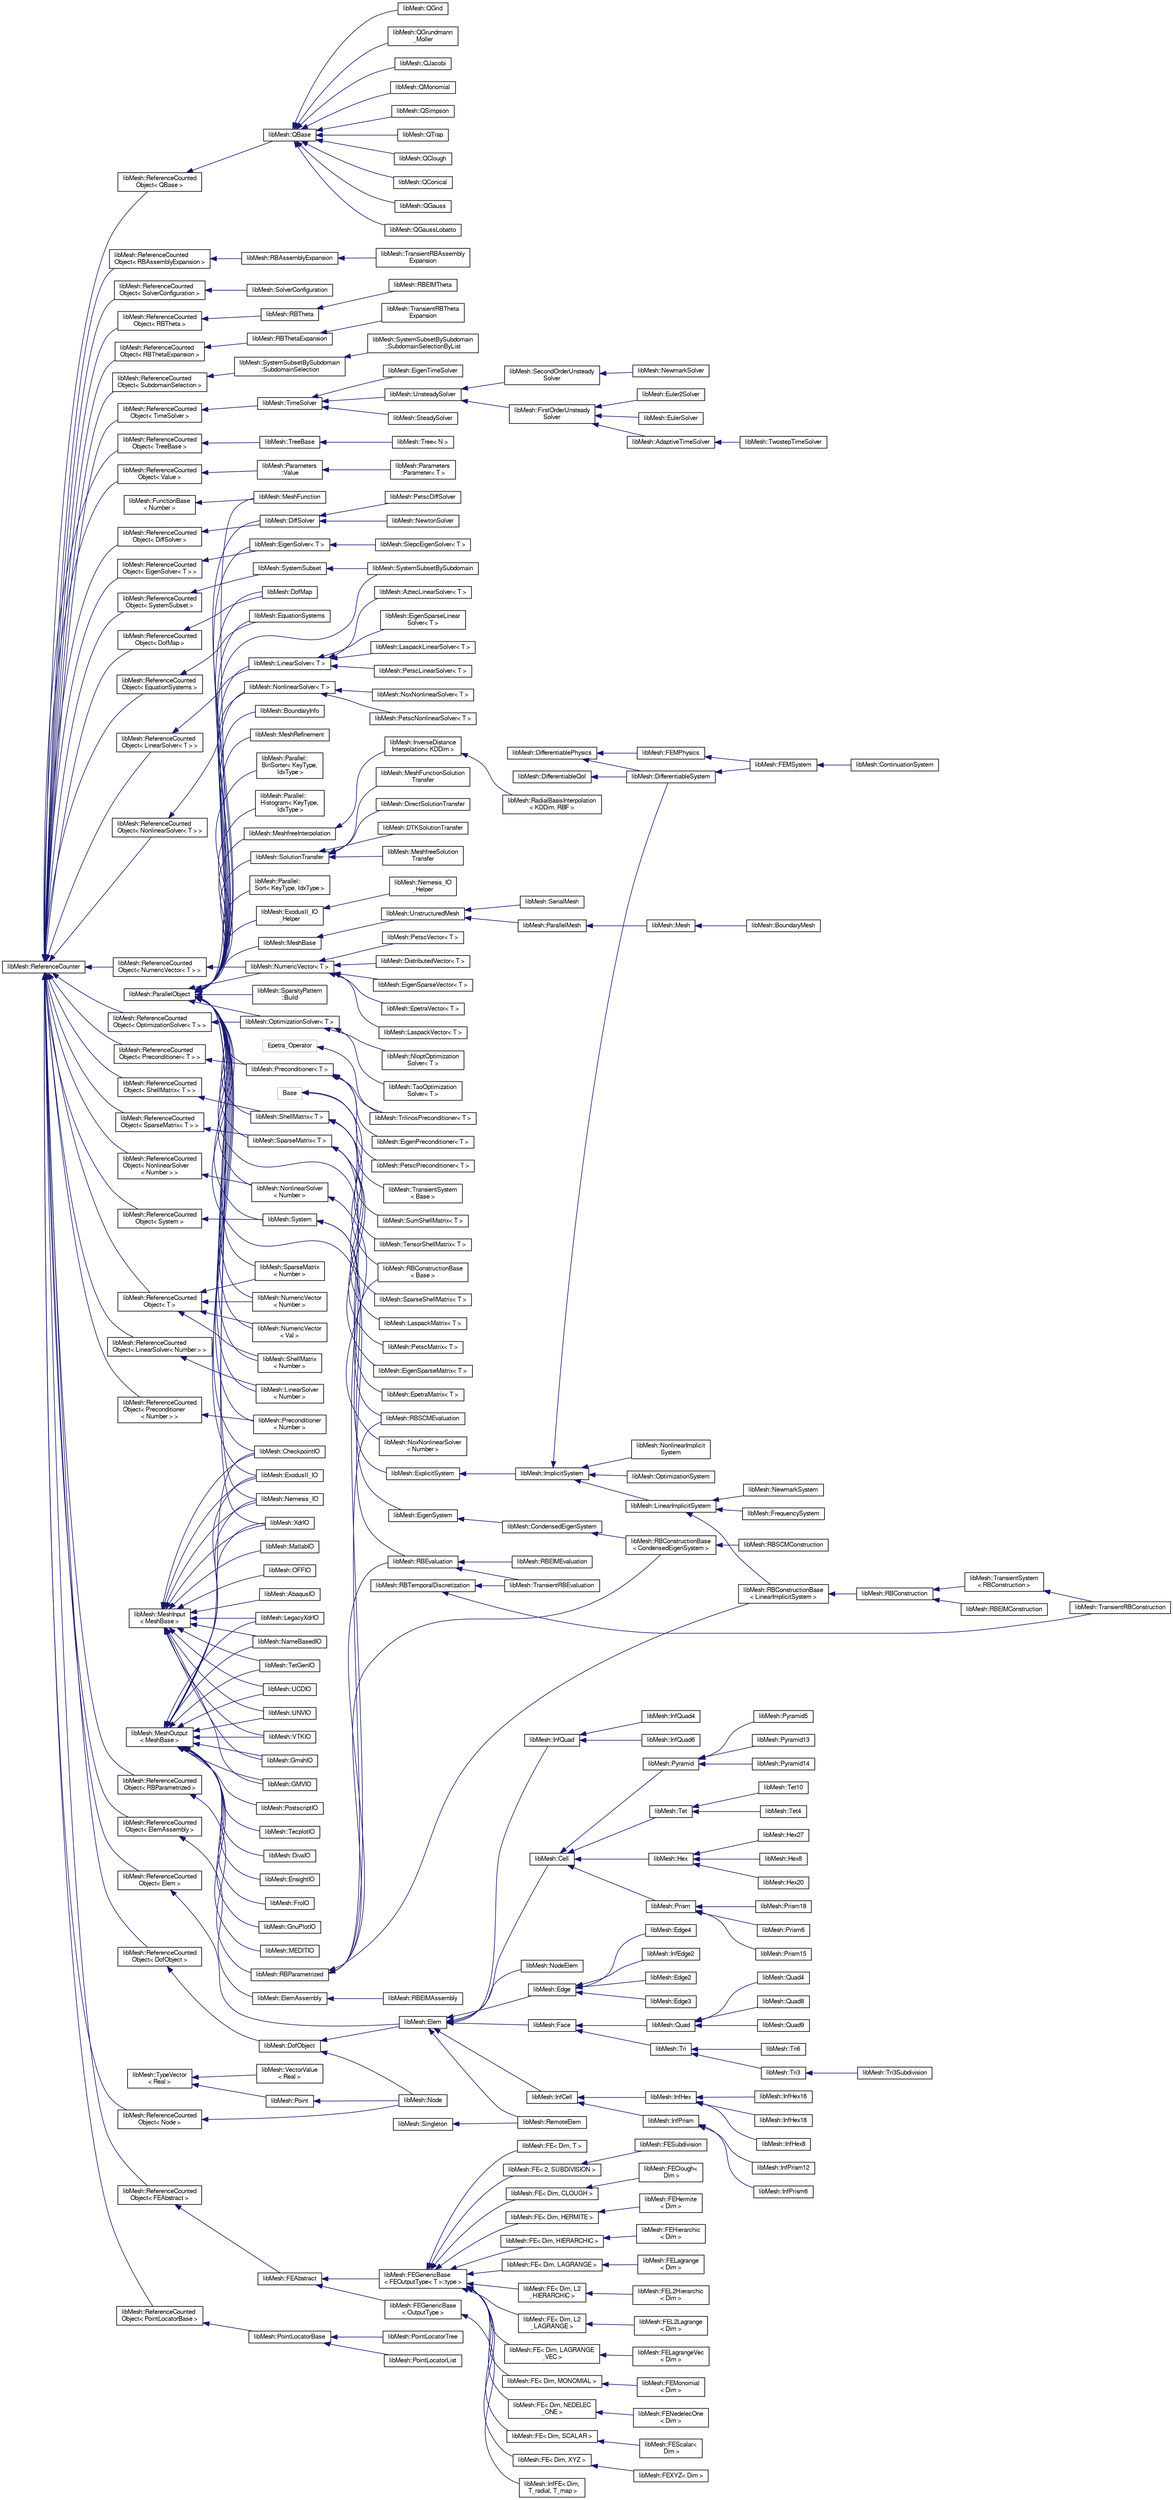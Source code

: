 digraph "Graphical Class Hierarchy"
{
  edge [fontname="FreeSans",fontsize="10",labelfontname="FreeSans",labelfontsize="10"];
  node [fontname="FreeSans",fontsize="10",shape=record];
  rankdir="LR";
  Node1 [label="Base",height=0.2,width=0.4,color="grey75", fillcolor="white", style="filled"];
  Node1 -> Node2 [dir="back",color="midnightblue",fontsize="10",style="solid",fontname="FreeSans"];
  Node2 [label="libMesh::RBConstructionBase\l\< Base \>",height=0.2,width=0.4,color="black", fillcolor="white", style="filled",URL="$classlibMesh_1_1RBConstructionBase.html"];
  Node1 -> Node3 [dir="back",color="midnightblue",fontsize="10",style="solid",fontname="FreeSans"];
  Node3 [label="libMesh::TransientSystem\l\< Base \>",height=0.2,width=0.4,color="black", fillcolor="white", style="filled",URL="$classlibMesh_1_1TransientSystem.html"];
  Node4 [label="libMesh::DifferentiablePhysics",height=0.2,width=0.4,color="black", fillcolor="white", style="filled",URL="$classlibMesh_1_1DifferentiablePhysics.html"];
  Node4 -> Node5 [dir="back",color="midnightblue",fontsize="10",style="solid",fontname="FreeSans"];
  Node5 [label="libMesh::DifferentiableSystem",height=0.2,width=0.4,color="black", fillcolor="white", style="filled",URL="$classlibMesh_1_1DifferentiableSystem.html"];
  Node5 -> Node6 [dir="back",color="midnightblue",fontsize="10",style="solid",fontname="FreeSans"];
  Node6 [label="libMesh::FEMSystem",height=0.2,width=0.4,color="black", fillcolor="white", style="filled",URL="$classlibMesh_1_1FEMSystem.html"];
  Node6 -> Node7 [dir="back",color="midnightblue",fontsize="10",style="solid",fontname="FreeSans"];
  Node7 [label="libMesh::ContinuationSystem",height=0.2,width=0.4,color="black", fillcolor="white", style="filled",URL="$classlibMesh_1_1ContinuationSystem.html"];
  Node4 -> Node8 [dir="back",color="midnightblue",fontsize="10",style="solid",fontname="FreeSans"];
  Node8 [label="libMesh::FEMPhysics",height=0.2,width=0.4,color="black", fillcolor="white", style="filled",URL="$classlibMesh_1_1FEMPhysics.html"];
  Node8 -> Node6 [dir="back",color="midnightblue",fontsize="10",style="solid",fontname="FreeSans"];
  Node9 [label="libMesh::DifferentiableQoI",height=0.2,width=0.4,color="black", fillcolor="white", style="filled",URL="$classlibMesh_1_1DifferentiableQoI.html"];
  Node9 -> Node5 [dir="back",color="midnightblue",fontsize="10",style="solid",fontname="FreeSans"];
  Node10 [label="Epetra_Operator",height=0.2,width=0.4,color="grey75", fillcolor="white", style="filled"];
  Node10 -> Node11 [dir="back",color="midnightblue",fontsize="10",style="solid",fontname="FreeSans"];
  Node11 [label="libMesh::TrilinosPreconditioner\< T \>",height=0.2,width=0.4,color="black", fillcolor="white", style="filled",URL="$classlibMesh_1_1TrilinosPreconditioner.html"];
  Node12 [label="libMesh::FunctionBase\l\< Number \>",height=0.2,width=0.4,color="black", fillcolor="white", style="filled",URL="$classlibMesh_1_1FunctionBase.html"];
  Node12 -> Node13 [dir="back",color="midnightblue",fontsize="10",style="solid",fontname="FreeSans"];
  Node13 [label="libMesh::MeshFunction",height=0.2,width=0.4,color="black", fillcolor="white", style="filled",URL="$classlibMesh_1_1MeshFunction.html"];
  Node14 [label="libMesh::MeshInput\l\< MeshBase \>",height=0.2,width=0.4,color="black", fillcolor="white", style="filled",URL="$classlibMesh_1_1MeshInput.html"];
  Node14 -> Node15 [dir="back",color="midnightblue",fontsize="10",style="solid",fontname="FreeSans"];
  Node15 [label="libMesh::AbaqusIO",height=0.2,width=0.4,color="black", fillcolor="white", style="filled",URL="$classlibMesh_1_1AbaqusIO.html"];
  Node14 -> Node16 [dir="back",color="midnightblue",fontsize="10",style="solid",fontname="FreeSans"];
  Node16 [label="libMesh::CheckpointIO",height=0.2,width=0.4,color="black", fillcolor="white", style="filled",URL="$classlibMesh_1_1CheckpointIO.html"];
  Node14 -> Node17 [dir="back",color="midnightblue",fontsize="10",style="solid",fontname="FreeSans"];
  Node17 [label="libMesh::ExodusII_IO",height=0.2,width=0.4,color="black", fillcolor="white", style="filled",URL="$classlibMesh_1_1ExodusII__IO.html"];
  Node14 -> Node18 [dir="back",color="midnightblue",fontsize="10",style="solid",fontname="FreeSans"];
  Node18 [label="libMesh::GmshIO",height=0.2,width=0.4,color="black", fillcolor="white", style="filled",URL="$classlibMesh_1_1GmshIO.html"];
  Node14 -> Node19 [dir="back",color="midnightblue",fontsize="10",style="solid",fontname="FreeSans"];
  Node19 [label="libMesh::GMVIO",height=0.2,width=0.4,color="black", fillcolor="white", style="filled",URL="$classlibMesh_1_1GMVIO.html"];
  Node14 -> Node20 [dir="back",color="midnightblue",fontsize="10",style="solid",fontname="FreeSans"];
  Node20 [label="libMesh::LegacyXdrIO",height=0.2,width=0.4,color="black", fillcolor="white", style="filled",URL="$classlibMesh_1_1LegacyXdrIO.html"];
  Node14 -> Node21 [dir="back",color="midnightblue",fontsize="10",style="solid",fontname="FreeSans"];
  Node21 [label="libMesh::MatlabIO",height=0.2,width=0.4,color="black", fillcolor="white", style="filled",URL="$classlibMesh_1_1MatlabIO.html"];
  Node14 -> Node22 [dir="back",color="midnightblue",fontsize="10",style="solid",fontname="FreeSans"];
  Node22 [label="libMesh::NameBasedIO",height=0.2,width=0.4,color="black", fillcolor="white", style="filled",URL="$classlibMesh_1_1NameBasedIO.html"];
  Node14 -> Node23 [dir="back",color="midnightblue",fontsize="10",style="solid",fontname="FreeSans"];
  Node23 [label="libMesh::Nemesis_IO",height=0.2,width=0.4,color="black", fillcolor="white", style="filled",URL="$classlibMesh_1_1Nemesis__IO.html"];
  Node14 -> Node24 [dir="back",color="midnightblue",fontsize="10",style="solid",fontname="FreeSans"];
  Node24 [label="libMesh::OFFIO",height=0.2,width=0.4,color="black", fillcolor="white", style="filled",URL="$classlibMesh_1_1OFFIO.html"];
  Node14 -> Node25 [dir="back",color="midnightblue",fontsize="10",style="solid",fontname="FreeSans"];
  Node25 [label="libMesh::TetGenIO",height=0.2,width=0.4,color="black", fillcolor="white", style="filled",URL="$classlibMesh_1_1TetGenIO.html"];
  Node14 -> Node26 [dir="back",color="midnightblue",fontsize="10",style="solid",fontname="FreeSans"];
  Node26 [label="libMesh::UCDIO",height=0.2,width=0.4,color="black", fillcolor="white", style="filled",URL="$classlibMesh_1_1UCDIO.html"];
  Node14 -> Node27 [dir="back",color="midnightblue",fontsize="10",style="solid",fontname="FreeSans"];
  Node27 [label="libMesh::UNVIO",height=0.2,width=0.4,color="black", fillcolor="white", style="filled",URL="$classlibMesh_1_1UNVIO.html"];
  Node14 -> Node28 [dir="back",color="midnightblue",fontsize="10",style="solid",fontname="FreeSans"];
  Node28 [label="libMesh::VTKIO",height=0.2,width=0.4,color="black", fillcolor="white", style="filled",URL="$classlibMesh_1_1VTKIO.html"];
  Node14 -> Node29 [dir="back",color="midnightblue",fontsize="10",style="solid",fontname="FreeSans"];
  Node29 [label="libMesh::XdrIO",height=0.2,width=0.4,color="black", fillcolor="white", style="filled",URL="$classlibMesh_1_1XdrIO.html"];
  Node30 [label="libMesh::MeshOutput\l\< MeshBase \>",height=0.2,width=0.4,color="black", fillcolor="white", style="filled",URL="$classlibMesh_1_1MeshOutput.html"];
  Node30 -> Node16 [dir="back",color="midnightblue",fontsize="10",style="solid",fontname="FreeSans"];
  Node30 -> Node31 [dir="back",color="midnightblue",fontsize="10",style="solid",fontname="FreeSans"];
  Node31 [label="libMesh::DivaIO",height=0.2,width=0.4,color="black", fillcolor="white", style="filled",URL="$classlibMesh_1_1DivaIO.html"];
  Node30 -> Node32 [dir="back",color="midnightblue",fontsize="10",style="solid",fontname="FreeSans"];
  Node32 [label="libMesh::EnsightIO",height=0.2,width=0.4,color="black", fillcolor="white", style="filled",URL="$classlibMesh_1_1EnsightIO.html"];
  Node30 -> Node17 [dir="back",color="midnightblue",fontsize="10",style="solid",fontname="FreeSans"];
  Node30 -> Node33 [dir="back",color="midnightblue",fontsize="10",style="solid",fontname="FreeSans"];
  Node33 [label="libMesh::FroIO",height=0.2,width=0.4,color="black", fillcolor="white", style="filled",URL="$classlibMesh_1_1FroIO.html"];
  Node30 -> Node18 [dir="back",color="midnightblue",fontsize="10",style="solid",fontname="FreeSans"];
  Node30 -> Node19 [dir="back",color="midnightblue",fontsize="10",style="solid",fontname="FreeSans"];
  Node30 -> Node34 [dir="back",color="midnightblue",fontsize="10",style="solid",fontname="FreeSans"];
  Node34 [label="libMesh::GnuPlotIO",height=0.2,width=0.4,color="black", fillcolor="white", style="filled",URL="$classlibMesh_1_1GnuPlotIO.html"];
  Node30 -> Node20 [dir="back",color="midnightblue",fontsize="10",style="solid",fontname="FreeSans"];
  Node30 -> Node35 [dir="back",color="midnightblue",fontsize="10",style="solid",fontname="FreeSans"];
  Node35 [label="libMesh::MEDITIO",height=0.2,width=0.4,color="black", fillcolor="white", style="filled",URL="$classlibMesh_1_1MEDITIO.html"];
  Node30 -> Node22 [dir="back",color="midnightblue",fontsize="10",style="solid",fontname="FreeSans"];
  Node30 -> Node23 [dir="back",color="midnightblue",fontsize="10",style="solid",fontname="FreeSans"];
  Node30 -> Node36 [dir="back",color="midnightblue",fontsize="10",style="solid",fontname="FreeSans"];
  Node36 [label="libMesh::PostscriptIO",height=0.2,width=0.4,color="black", fillcolor="white", style="filled",URL="$classlibMesh_1_1PostscriptIO.html"];
  Node30 -> Node37 [dir="back",color="midnightblue",fontsize="10",style="solid",fontname="FreeSans"];
  Node37 [label="libMesh::TecplotIO",height=0.2,width=0.4,color="black", fillcolor="white", style="filled",URL="$classlibMesh_1_1TecplotIO.html"];
  Node30 -> Node25 [dir="back",color="midnightblue",fontsize="10",style="solid",fontname="FreeSans"];
  Node30 -> Node26 [dir="back",color="midnightblue",fontsize="10",style="solid",fontname="FreeSans"];
  Node30 -> Node27 [dir="back",color="midnightblue",fontsize="10",style="solid",fontname="FreeSans"];
  Node30 -> Node28 [dir="back",color="midnightblue",fontsize="10",style="solid",fontname="FreeSans"];
  Node30 -> Node29 [dir="back",color="midnightblue",fontsize="10",style="solid",fontname="FreeSans"];
  Node38 [label="libMesh::ParallelObject",height=0.2,width=0.4,color="black", fillcolor="white", style="filled",URL="$classlibMesh_1_1ParallelObject.html"];
  Node38 -> Node39 [dir="back",color="midnightblue",fontsize="10",style="solid",fontname="FreeSans"];
  Node39 [label="libMesh::BoundaryInfo",height=0.2,width=0.4,color="black", fillcolor="white", style="filled",URL="$classlibMesh_1_1BoundaryInfo.html"];
  Node38 -> Node16 [dir="back",color="midnightblue",fontsize="10",style="solid",fontname="FreeSans"];
  Node38 -> Node40 [dir="back",color="midnightblue",fontsize="10",style="solid",fontname="FreeSans"];
  Node40 [label="libMesh::DiffSolver",height=0.2,width=0.4,color="black", fillcolor="white", style="filled",URL="$classlibMesh_1_1DiffSolver.html"];
  Node40 -> Node41 [dir="back",color="midnightblue",fontsize="10",style="solid",fontname="FreeSans"];
  Node41 [label="libMesh::NewtonSolver",height=0.2,width=0.4,color="black", fillcolor="white", style="filled",URL="$classlibMesh_1_1NewtonSolver.html"];
  Node40 -> Node42 [dir="back",color="midnightblue",fontsize="10",style="solid",fontname="FreeSans"];
  Node42 [label="libMesh::PetscDiffSolver",height=0.2,width=0.4,color="black", fillcolor="white", style="filled",URL="$classlibMesh_1_1PetscDiffSolver.html"];
  Node38 -> Node43 [dir="back",color="midnightblue",fontsize="10",style="solid",fontname="FreeSans"];
  Node43 [label="libMesh::DofMap",height=0.2,width=0.4,color="black", fillcolor="white", style="filled",URL="$classlibMesh_1_1DofMap.html"];
  Node38 -> Node44 [dir="back",color="midnightblue",fontsize="10",style="solid",fontname="FreeSans"];
  Node44 [label="libMesh::EigenSolver\< T \>",height=0.2,width=0.4,color="black", fillcolor="white", style="filled",URL="$classlibMesh_1_1EigenSolver.html"];
  Node44 -> Node45 [dir="back",color="midnightblue",fontsize="10",style="solid",fontname="FreeSans"];
  Node45 [label="libMesh::SlepcEigenSolver\< T \>",height=0.2,width=0.4,color="black", fillcolor="white", style="filled",URL="$classlibMesh_1_1SlepcEigenSolver.html"];
  Node38 -> Node46 [dir="back",color="midnightblue",fontsize="10",style="solid",fontname="FreeSans"];
  Node46 [label="libMesh::EquationSystems",height=0.2,width=0.4,color="black", fillcolor="white", style="filled",URL="$classlibMesh_1_1EquationSystems.html"];
  Node38 -> Node17 [dir="back",color="midnightblue",fontsize="10",style="solid",fontname="FreeSans"];
  Node38 -> Node47 [dir="back",color="midnightblue",fontsize="10",style="solid",fontname="FreeSans"];
  Node47 [label="libMesh::ExodusII_IO\l_Helper",height=0.2,width=0.4,color="black", fillcolor="white", style="filled",URL="$classlibMesh_1_1ExodusII__IO__Helper.html"];
  Node47 -> Node48 [dir="back",color="midnightblue",fontsize="10",style="solid",fontname="FreeSans"];
  Node48 [label="libMesh::Nemesis_IO\l_Helper",height=0.2,width=0.4,color="black", fillcolor="white", style="filled",URL="$classlibMesh_1_1Nemesis__IO__Helper.html"];
  Node38 -> Node49 [dir="back",color="midnightblue",fontsize="10",style="solid",fontname="FreeSans"];
  Node49 [label="libMesh::LinearSolver\< T \>",height=0.2,width=0.4,color="black", fillcolor="white", style="filled",URL="$classlibMesh_1_1LinearSolver.html"];
  Node49 -> Node50 [dir="back",color="midnightblue",fontsize="10",style="solid",fontname="FreeSans"];
  Node50 [label="libMesh::AztecLinearSolver\< T \>",height=0.2,width=0.4,color="black", fillcolor="white", style="filled",URL="$classlibMesh_1_1AztecLinearSolver.html"];
  Node49 -> Node51 [dir="back",color="midnightblue",fontsize="10",style="solid",fontname="FreeSans"];
  Node51 [label="libMesh::EigenSparseLinear\lSolver\< T \>",height=0.2,width=0.4,color="black", fillcolor="white", style="filled",URL="$classlibMesh_1_1EigenSparseLinearSolver.html"];
  Node49 -> Node52 [dir="back",color="midnightblue",fontsize="10",style="solid",fontname="FreeSans"];
  Node52 [label="libMesh::LaspackLinearSolver\< T \>",height=0.2,width=0.4,color="black", fillcolor="white", style="filled",URL="$classlibMesh_1_1LaspackLinearSolver.html"];
  Node49 -> Node53 [dir="back",color="midnightblue",fontsize="10",style="solid",fontname="FreeSans"];
  Node53 [label="libMesh::PetscLinearSolver\< T \>",height=0.2,width=0.4,color="black", fillcolor="white", style="filled",URL="$classlibMesh_1_1PetscLinearSolver.html"];
  Node38 -> Node54 [dir="back",color="midnightblue",fontsize="10",style="solid",fontname="FreeSans"];
  Node54 [label="libMesh::MeshBase",height=0.2,width=0.4,color="black", fillcolor="white", style="filled",URL="$classlibMesh_1_1MeshBase.html"];
  Node54 -> Node55 [dir="back",color="midnightblue",fontsize="10",style="solid",fontname="FreeSans"];
  Node55 [label="libMesh::UnstructuredMesh",height=0.2,width=0.4,color="black", fillcolor="white", style="filled",URL="$classlibMesh_1_1UnstructuredMesh.html"];
  Node55 -> Node56 [dir="back",color="midnightblue",fontsize="10",style="solid",fontname="FreeSans"];
  Node56 [label="libMesh::ParallelMesh",height=0.2,width=0.4,color="black", fillcolor="white", style="filled",URL="$classlibMesh_1_1ParallelMesh.html"];
  Node56 -> Node57 [dir="back",color="midnightblue",fontsize="10",style="solid",fontname="FreeSans"];
  Node57 [label="libMesh::Mesh",height=0.2,width=0.4,color="black", fillcolor="white", style="filled",URL="$classlibMesh_1_1Mesh.html"];
  Node57 -> Node58 [dir="back",color="midnightblue",fontsize="10",style="solid",fontname="FreeSans"];
  Node58 [label="libMesh::BoundaryMesh",height=0.2,width=0.4,color="black", fillcolor="white", style="filled",URL="$classlibMesh_1_1BoundaryMesh.html"];
  Node55 -> Node59 [dir="back",color="midnightblue",fontsize="10",style="solid",fontname="FreeSans"];
  Node59 [label="libMesh::SerialMesh",height=0.2,width=0.4,color="black", fillcolor="white", style="filled",URL="$classlibMesh_1_1SerialMesh.html"];
  Node38 -> Node60 [dir="back",color="midnightblue",fontsize="10",style="solid",fontname="FreeSans"];
  Node60 [label="libMesh::MeshfreeInterpolation",height=0.2,width=0.4,color="black", fillcolor="white", style="filled",URL="$classlibMesh_1_1MeshfreeInterpolation.html"];
  Node60 -> Node61 [dir="back",color="midnightblue",fontsize="10",style="solid",fontname="FreeSans"];
  Node61 [label="libMesh::InverseDistance\lInterpolation\< KDDim \>",height=0.2,width=0.4,color="black", fillcolor="white", style="filled",URL="$classlibMesh_1_1InverseDistanceInterpolation.html"];
  Node61 -> Node62 [dir="back",color="midnightblue",fontsize="10",style="solid",fontname="FreeSans"];
  Node62 [label="libMesh::RadialBasisInterpolation\l\< KDDim, RBF \>",height=0.2,width=0.4,color="black", fillcolor="white", style="filled",URL="$classlibMesh_1_1RadialBasisInterpolation.html"];
  Node38 -> Node13 [dir="back",color="midnightblue",fontsize="10",style="solid",fontname="FreeSans"];
  Node38 -> Node63 [dir="back",color="midnightblue",fontsize="10",style="solid",fontname="FreeSans"];
  Node63 [label="libMesh::MeshRefinement",height=0.2,width=0.4,color="black", fillcolor="white", style="filled",URL="$classlibMesh_1_1MeshRefinement.html"];
  Node38 -> Node23 [dir="back",color="midnightblue",fontsize="10",style="solid",fontname="FreeSans"];
  Node38 -> Node64 [dir="back",color="midnightblue",fontsize="10",style="solid",fontname="FreeSans"];
  Node64 [label="libMesh::NonlinearSolver\< T \>",height=0.2,width=0.4,color="black", fillcolor="white", style="filled",URL="$classlibMesh_1_1NonlinearSolver.html"];
  Node64 -> Node65 [dir="back",color="midnightblue",fontsize="10",style="solid",fontname="FreeSans"];
  Node65 [label="libMesh::NoxNonlinearSolver\< T \>",height=0.2,width=0.4,color="black", fillcolor="white", style="filled",URL="$classlibMesh_1_1NoxNonlinearSolver.html"];
  Node64 -> Node66 [dir="back",color="midnightblue",fontsize="10",style="solid",fontname="FreeSans"];
  Node66 [label="libMesh::PetscNonlinearSolver\< T \>",height=0.2,width=0.4,color="black", fillcolor="white", style="filled",URL="$classlibMesh_1_1PetscNonlinearSolver.html"];
  Node38 -> Node67 [dir="back",color="midnightblue",fontsize="10",style="solid",fontname="FreeSans"];
  Node67 [label="libMesh::NumericVector\< T \>",height=0.2,width=0.4,color="black", fillcolor="white", style="filled",URL="$classlibMesh_1_1NumericVector.html"];
  Node67 -> Node68 [dir="back",color="midnightblue",fontsize="10",style="solid",fontname="FreeSans"];
  Node68 [label="libMesh::DistributedVector\< T \>",height=0.2,width=0.4,color="black", fillcolor="white", style="filled",URL="$classlibMesh_1_1DistributedVector.html"];
  Node67 -> Node69 [dir="back",color="midnightblue",fontsize="10",style="solid",fontname="FreeSans"];
  Node69 [label="libMesh::EigenSparseVector\< T \>",height=0.2,width=0.4,color="black", fillcolor="white", style="filled",URL="$classlibMesh_1_1EigenSparseVector.html"];
  Node67 -> Node70 [dir="back",color="midnightblue",fontsize="10",style="solid",fontname="FreeSans"];
  Node70 [label="libMesh::EpetraVector\< T \>",height=0.2,width=0.4,color="black", fillcolor="white", style="filled",URL="$classlibMesh_1_1EpetraVector.html"];
  Node67 -> Node71 [dir="back",color="midnightblue",fontsize="10",style="solid",fontname="FreeSans"];
  Node71 [label="libMesh::LaspackVector\< T \>",height=0.2,width=0.4,color="black", fillcolor="white", style="filled",URL="$classlibMesh_1_1LaspackVector.html"];
  Node67 -> Node72 [dir="back",color="midnightblue",fontsize="10",style="solid",fontname="FreeSans"];
  Node72 [label="libMesh::PetscVector\< T \>",height=0.2,width=0.4,color="black", fillcolor="white", style="filled",URL="$classlibMesh_1_1PetscVector.html"];
  Node38 -> Node73 [dir="back",color="midnightblue",fontsize="10",style="solid",fontname="FreeSans"];
  Node73 [label="libMesh::OptimizationSolver\< T \>",height=0.2,width=0.4,color="black", fillcolor="white", style="filled",URL="$classlibMesh_1_1OptimizationSolver.html"];
  Node73 -> Node74 [dir="back",color="midnightblue",fontsize="10",style="solid",fontname="FreeSans"];
  Node74 [label="libMesh::NloptOptimization\lSolver\< T \>",height=0.2,width=0.4,color="black", fillcolor="white", style="filled",URL="$classlibMesh_1_1NloptOptimizationSolver.html"];
  Node73 -> Node75 [dir="back",color="midnightblue",fontsize="10",style="solid",fontname="FreeSans"];
  Node75 [label="libMesh::TaoOptimization\lSolver\< T \>",height=0.2,width=0.4,color="black", fillcolor="white", style="filled",URL="$classlibMesh_1_1TaoOptimizationSolver.html"];
  Node38 -> Node76 [dir="back",color="midnightblue",fontsize="10",style="solid",fontname="FreeSans"];
  Node76 [label="libMesh::Parallel::\lBinSorter\< KeyType,\l IdxType \>",height=0.2,width=0.4,color="black", fillcolor="white", style="filled",URL="$classlibMesh_1_1Parallel_1_1BinSorter.html"];
  Node38 -> Node77 [dir="back",color="midnightblue",fontsize="10",style="solid",fontname="FreeSans"];
  Node77 [label="libMesh::Parallel::\lHistogram\< KeyType,\l IdxType \>",height=0.2,width=0.4,color="black", fillcolor="white", style="filled",URL="$classlibMesh_1_1Parallel_1_1Histogram.html"];
  Node38 -> Node78 [dir="back",color="midnightblue",fontsize="10",style="solid",fontname="FreeSans"];
  Node78 [label="libMesh::Parallel::\lSort\< KeyType, IdxType \>",height=0.2,width=0.4,color="black", fillcolor="white", style="filled",URL="$classlibMesh_1_1Parallel_1_1Sort.html"];
  Node38 -> Node79 [dir="back",color="midnightblue",fontsize="10",style="solid",fontname="FreeSans"];
  Node79 [label="libMesh::Preconditioner\< T \>",height=0.2,width=0.4,color="black", fillcolor="white", style="filled",URL="$classlibMesh_1_1Preconditioner.html"];
  Node79 -> Node80 [dir="back",color="midnightblue",fontsize="10",style="solid",fontname="FreeSans"];
  Node80 [label="libMesh::EigenPreconditioner\< T \>",height=0.2,width=0.4,color="black", fillcolor="white", style="filled",URL="$classlibMesh_1_1EigenPreconditioner.html"];
  Node79 -> Node81 [dir="back",color="midnightblue",fontsize="10",style="solid",fontname="FreeSans"];
  Node81 [label="libMesh::PetscPreconditioner\< T \>",height=0.2,width=0.4,color="black", fillcolor="white", style="filled",URL="$classlibMesh_1_1PetscPreconditioner.html"];
  Node79 -> Node11 [dir="back",color="midnightblue",fontsize="10",style="solid",fontname="FreeSans"];
  Node38 -> Node82 [dir="back",color="midnightblue",fontsize="10",style="solid",fontname="FreeSans"];
  Node82 [label="libMesh::RBEvaluation",height=0.2,width=0.4,color="black", fillcolor="white", style="filled",URL="$classlibMesh_1_1RBEvaluation.html"];
  Node82 -> Node83 [dir="back",color="midnightblue",fontsize="10",style="solid",fontname="FreeSans"];
  Node83 [label="libMesh::RBEIMEvaluation",height=0.2,width=0.4,color="black", fillcolor="white", style="filled",URL="$classlibMesh_1_1RBEIMEvaluation.html"];
  Node82 -> Node84 [dir="back",color="midnightblue",fontsize="10",style="solid",fontname="FreeSans"];
  Node84 [label="libMesh::TransientRBEvaluation",height=0.2,width=0.4,color="black", fillcolor="white", style="filled",URL="$classlibMesh_1_1TransientRBEvaluation.html"];
  Node38 -> Node85 [dir="back",color="midnightblue",fontsize="10",style="solid",fontname="FreeSans"];
  Node85 [label="libMesh::RBSCMEvaluation",height=0.2,width=0.4,color="black", fillcolor="white", style="filled",URL="$classlibMesh_1_1RBSCMEvaluation.html"];
  Node38 -> Node86 [dir="back",color="midnightblue",fontsize="10",style="solid",fontname="FreeSans"];
  Node86 [label="libMesh::ShellMatrix\< T \>",height=0.2,width=0.4,color="black", fillcolor="white", style="filled",URL="$classlibMesh_1_1ShellMatrix.html"];
  Node86 -> Node87 [dir="back",color="midnightblue",fontsize="10",style="solid",fontname="FreeSans"];
  Node87 [label="libMesh::SparseShellMatrix\< T \>",height=0.2,width=0.4,color="black", fillcolor="white", style="filled",URL="$classlibMesh_1_1SparseShellMatrix.html"];
  Node86 -> Node88 [dir="back",color="midnightblue",fontsize="10",style="solid",fontname="FreeSans"];
  Node88 [label="libMesh::SumShellMatrix\< T \>",height=0.2,width=0.4,color="black", fillcolor="white", style="filled",URL="$classlibMesh_1_1SumShellMatrix.html"];
  Node86 -> Node89 [dir="back",color="midnightblue",fontsize="10",style="solid",fontname="FreeSans"];
  Node89 [label="libMesh::TensorShellMatrix\< T \>",height=0.2,width=0.4,color="black", fillcolor="white", style="filled",URL="$classlibMesh_1_1TensorShellMatrix.html"];
  Node38 -> Node90 [dir="back",color="midnightblue",fontsize="10",style="solid",fontname="FreeSans"];
  Node90 [label="libMesh::SolutionTransfer",height=0.2,width=0.4,color="black", fillcolor="white", style="filled",URL="$classlibMesh_1_1SolutionTransfer.html"];
  Node90 -> Node91 [dir="back",color="midnightblue",fontsize="10",style="solid",fontname="FreeSans"];
  Node91 [label="libMesh::DirectSolutionTransfer",height=0.2,width=0.4,color="black", fillcolor="white", style="filled",URL="$classlibMesh_1_1DirectSolutionTransfer.html"];
  Node90 -> Node92 [dir="back",color="midnightblue",fontsize="10",style="solid",fontname="FreeSans"];
  Node92 [label="libMesh::DTKSolutionTransfer",height=0.2,width=0.4,color="black", fillcolor="white", style="filled",URL="$classlibMesh_1_1DTKSolutionTransfer.html"];
  Node90 -> Node93 [dir="back",color="midnightblue",fontsize="10",style="solid",fontname="FreeSans"];
  Node93 [label="libMesh::MeshfreeSolution\lTransfer",height=0.2,width=0.4,color="black", fillcolor="white", style="filled",URL="$classlibMesh_1_1MeshfreeSolutionTransfer.html"];
  Node90 -> Node94 [dir="back",color="midnightblue",fontsize="10",style="solid",fontname="FreeSans"];
  Node94 [label="libMesh::MeshFunctionSolution\lTransfer",height=0.2,width=0.4,color="black", fillcolor="white", style="filled",URL="$classlibMesh_1_1MeshFunctionSolutionTransfer.html"];
  Node38 -> Node95 [dir="back",color="midnightblue",fontsize="10",style="solid",fontname="FreeSans"];
  Node95 [label="libMesh::SparseMatrix\< T \>",height=0.2,width=0.4,color="black", fillcolor="white", style="filled",URL="$classlibMesh_1_1SparseMatrix.html"];
  Node95 -> Node96 [dir="back",color="midnightblue",fontsize="10",style="solid",fontname="FreeSans"];
  Node96 [label="libMesh::EigenSparseMatrix\< T \>",height=0.2,width=0.4,color="black", fillcolor="white", style="filled",URL="$classlibMesh_1_1EigenSparseMatrix.html"];
  Node95 -> Node97 [dir="back",color="midnightblue",fontsize="10",style="solid",fontname="FreeSans"];
  Node97 [label="libMesh::EpetraMatrix\< T \>",height=0.2,width=0.4,color="black", fillcolor="white", style="filled",URL="$classlibMesh_1_1EpetraMatrix.html"];
  Node95 -> Node98 [dir="back",color="midnightblue",fontsize="10",style="solid",fontname="FreeSans"];
  Node98 [label="libMesh::LaspackMatrix\< T \>",height=0.2,width=0.4,color="black", fillcolor="white", style="filled",URL="$classlibMesh_1_1LaspackMatrix.html"];
  Node95 -> Node99 [dir="back",color="midnightblue",fontsize="10",style="solid",fontname="FreeSans"];
  Node99 [label="libMesh::PetscMatrix\< T \>",height=0.2,width=0.4,color="black", fillcolor="white", style="filled",URL="$classlibMesh_1_1PetscMatrix.html"];
  Node38 -> Node100 [dir="back",color="midnightblue",fontsize="10",style="solid",fontname="FreeSans"];
  Node100 [label="libMesh::SparsityPattern\l::Build",height=0.2,width=0.4,color="black", fillcolor="white", style="filled",URL="$classlibMesh_1_1SparsityPattern_1_1Build.html"];
  Node38 -> Node101 [dir="back",color="midnightblue",fontsize="10",style="solid",fontname="FreeSans"];
  Node101 [label="libMesh::System",height=0.2,width=0.4,color="black", fillcolor="white", style="filled",URL="$classlibMesh_1_1System.html"];
  Node101 -> Node102 [dir="back",color="midnightblue",fontsize="10",style="solid",fontname="FreeSans"];
  Node102 [label="libMesh::EigenSystem",height=0.2,width=0.4,color="black", fillcolor="white", style="filled",URL="$classlibMesh_1_1EigenSystem.html"];
  Node102 -> Node103 [dir="back",color="midnightblue",fontsize="10",style="solid",fontname="FreeSans"];
  Node103 [label="libMesh::CondensedEigenSystem",height=0.2,width=0.4,color="black", fillcolor="white", style="filled",URL="$classlibMesh_1_1CondensedEigenSystem.html"];
  Node103 -> Node104 [dir="back",color="midnightblue",fontsize="10",style="solid",fontname="FreeSans"];
  Node104 [label="libMesh::RBConstructionBase\l\< CondensedEigenSystem \>",height=0.2,width=0.4,color="black", fillcolor="white", style="filled",URL="$classlibMesh_1_1RBConstructionBase.html"];
  Node104 -> Node105 [dir="back",color="midnightblue",fontsize="10",style="solid",fontname="FreeSans"];
  Node105 [label="libMesh::RBSCMConstruction",height=0.2,width=0.4,color="black", fillcolor="white", style="filled",URL="$classlibMesh_1_1RBSCMConstruction.html"];
  Node101 -> Node106 [dir="back",color="midnightblue",fontsize="10",style="solid",fontname="FreeSans"];
  Node106 [label="libMesh::ExplicitSystem",height=0.2,width=0.4,color="black", fillcolor="white", style="filled",URL="$classlibMesh_1_1ExplicitSystem.html"];
  Node106 -> Node107 [dir="back",color="midnightblue",fontsize="10",style="solid",fontname="FreeSans"];
  Node107 [label="libMesh::ImplicitSystem",height=0.2,width=0.4,color="black", fillcolor="white", style="filled",URL="$classlibMesh_1_1ImplicitSystem.html"];
  Node107 -> Node5 [dir="back",color="midnightblue",fontsize="10",style="solid",fontname="FreeSans"];
  Node107 -> Node108 [dir="back",color="midnightblue",fontsize="10",style="solid",fontname="FreeSans"];
  Node108 [label="libMesh::LinearImplicitSystem",height=0.2,width=0.4,color="black", fillcolor="white", style="filled",URL="$classlibMesh_1_1LinearImplicitSystem.html"];
  Node108 -> Node109 [dir="back",color="midnightblue",fontsize="10",style="solid",fontname="FreeSans"];
  Node109 [label="libMesh::FrequencySystem",height=0.2,width=0.4,color="black", fillcolor="white", style="filled",URL="$classlibMesh_1_1FrequencySystem.html"];
  Node108 -> Node110 [dir="back",color="midnightblue",fontsize="10",style="solid",fontname="FreeSans"];
  Node110 [label="libMesh::NewmarkSystem",height=0.2,width=0.4,color="black", fillcolor="white", style="filled",URL="$classlibMesh_1_1NewmarkSystem.html"];
  Node108 -> Node111 [dir="back",color="midnightblue",fontsize="10",style="solid",fontname="FreeSans"];
  Node111 [label="libMesh::RBConstructionBase\l\< LinearImplicitSystem \>",height=0.2,width=0.4,color="black", fillcolor="white", style="filled",URL="$classlibMesh_1_1RBConstructionBase.html"];
  Node111 -> Node112 [dir="back",color="midnightblue",fontsize="10",style="solid",fontname="FreeSans"];
  Node112 [label="libMesh::RBConstruction",height=0.2,width=0.4,color="black", fillcolor="white", style="filled",URL="$classlibMesh_1_1RBConstruction.html"];
  Node112 -> Node113 [dir="back",color="midnightblue",fontsize="10",style="solid",fontname="FreeSans"];
  Node113 [label="libMesh::RBEIMConstruction",height=0.2,width=0.4,color="black", fillcolor="white", style="filled",URL="$classlibMesh_1_1RBEIMConstruction.html"];
  Node112 -> Node114 [dir="back",color="midnightblue",fontsize="10",style="solid",fontname="FreeSans"];
  Node114 [label="libMesh::TransientSystem\l\< RBConstruction \>",height=0.2,width=0.4,color="black", fillcolor="white", style="filled",URL="$classlibMesh_1_1TransientSystem.html"];
  Node114 -> Node115 [dir="back",color="midnightblue",fontsize="10",style="solid",fontname="FreeSans"];
  Node115 [label="libMesh::TransientRBConstruction",height=0.2,width=0.4,color="black", fillcolor="white", style="filled",URL="$classlibMesh_1_1TransientRBConstruction.html"];
  Node107 -> Node116 [dir="back",color="midnightblue",fontsize="10",style="solid",fontname="FreeSans"];
  Node116 [label="libMesh::NonlinearImplicit\lSystem",height=0.2,width=0.4,color="black", fillcolor="white", style="filled",URL="$classlibMesh_1_1NonlinearImplicitSystem.html"];
  Node107 -> Node117 [dir="back",color="midnightblue",fontsize="10",style="solid",fontname="FreeSans"];
  Node117 [label="libMesh::OptimizationSystem",height=0.2,width=0.4,color="black", fillcolor="white", style="filled",URL="$classlibMesh_1_1OptimizationSystem.html"];
  Node38 -> Node118 [dir="back",color="midnightblue",fontsize="10",style="solid",fontname="FreeSans"];
  Node118 [label="libMesh::SystemSubsetBySubdomain",height=0.2,width=0.4,color="black", fillcolor="white", style="filled",URL="$classlibMesh_1_1SystemSubsetBySubdomain.html"];
  Node38 -> Node29 [dir="back",color="midnightblue",fontsize="10",style="solid",fontname="FreeSans"];
  Node38 -> Node119 [dir="back",color="midnightblue",fontsize="10",style="solid",fontname="FreeSans"];
  Node119 [label="libMesh::LinearSolver\l\< Number \>",height=0.2,width=0.4,color="black", fillcolor="white", style="filled",URL="$classlibMesh_1_1LinearSolver.html"];
  Node38 -> Node120 [dir="back",color="midnightblue",fontsize="10",style="solid",fontname="FreeSans"];
  Node120 [label="libMesh::NonlinearSolver\l\< Number \>",height=0.2,width=0.4,color="black", fillcolor="white", style="filled",URL="$classlibMesh_1_1NonlinearSolver.html"];
  Node120 -> Node121 [dir="back",color="midnightblue",fontsize="10",style="solid",fontname="FreeSans"];
  Node121 [label="libMesh::NoxNonlinearSolver\l\< Number \>",height=0.2,width=0.4,color="black", fillcolor="white", style="filled",URL="$classlibMesh_1_1NoxNonlinearSolver.html"];
  Node38 -> Node122 [dir="back",color="midnightblue",fontsize="10",style="solid",fontname="FreeSans"];
  Node122 [label="libMesh::NumericVector\l\< Number \>",height=0.2,width=0.4,color="black", fillcolor="white", style="filled",URL="$classlibMesh_1_1NumericVector.html"];
  Node38 -> Node123 [dir="back",color="midnightblue",fontsize="10",style="solid",fontname="FreeSans"];
  Node123 [label="libMesh::NumericVector\l\< Val \>",height=0.2,width=0.4,color="black", fillcolor="white", style="filled",URL="$classlibMesh_1_1NumericVector.html"];
  Node38 -> Node124 [dir="back",color="midnightblue",fontsize="10",style="solid",fontname="FreeSans"];
  Node124 [label="libMesh::Preconditioner\l\< Number \>",height=0.2,width=0.4,color="black", fillcolor="white", style="filled",URL="$classlibMesh_1_1Preconditioner.html"];
  Node38 -> Node125 [dir="back",color="midnightblue",fontsize="10",style="solid",fontname="FreeSans"];
  Node125 [label="libMesh::ShellMatrix\l\< Number \>",height=0.2,width=0.4,color="black", fillcolor="white", style="filled",URL="$classlibMesh_1_1ShellMatrix.html"];
  Node38 -> Node126 [dir="back",color="midnightblue",fontsize="10",style="solid",fontname="FreeSans"];
  Node126 [label="libMesh::SparseMatrix\l\< Number \>",height=0.2,width=0.4,color="black", fillcolor="white", style="filled",URL="$classlibMesh_1_1SparseMatrix.html"];
  Node127 [label="libMesh::RBTemporalDiscretization",height=0.2,width=0.4,color="black", fillcolor="white", style="filled",URL="$classlibMesh_1_1RBTemporalDiscretization.html"];
  Node127 -> Node115 [dir="back",color="midnightblue",fontsize="10",style="solid",fontname="FreeSans"];
  Node127 -> Node84 [dir="back",color="midnightblue",fontsize="10",style="solid",fontname="FreeSans"];
  Node128 [label="libMesh::ReferenceCounter",height=0.2,width=0.4,color="black", fillcolor="white", style="filled",URL="$classlibMesh_1_1ReferenceCounter.html"];
  Node128 -> Node129 [dir="back",color="midnightblue",fontsize="10",style="solid",fontname="FreeSans"];
  Node129 [label="libMesh::ReferenceCounted\lObject\< T \>",height=0.2,width=0.4,color="black", fillcolor="white", style="filled",URL="$classlibMesh_1_1ReferenceCountedObject.html"];
  Node129 -> Node122 [dir="back",color="midnightblue",fontsize="10",style="solid",fontname="FreeSans"];
  Node129 -> Node123 [dir="back",color="midnightblue",fontsize="10",style="solid",fontname="FreeSans"];
  Node129 -> Node125 [dir="back",color="midnightblue",fontsize="10",style="solid",fontname="FreeSans"];
  Node129 -> Node126 [dir="back",color="midnightblue",fontsize="10",style="solid",fontname="FreeSans"];
  Node128 -> Node130 [dir="back",color="midnightblue",fontsize="10",style="solid",fontname="FreeSans"];
  Node130 [label="libMesh::ReferenceCounted\lObject\< DiffSolver \>",height=0.2,width=0.4,color="black", fillcolor="white", style="filled",URL="$classlibMesh_1_1ReferenceCountedObject.html"];
  Node130 -> Node40 [dir="back",color="midnightblue",fontsize="10",style="solid",fontname="FreeSans"];
  Node128 -> Node131 [dir="back",color="midnightblue",fontsize="10",style="solid",fontname="FreeSans"];
  Node131 [label="libMesh::ReferenceCounted\lObject\< DofMap \>",height=0.2,width=0.4,color="black", fillcolor="white", style="filled",URL="$classlibMesh_1_1ReferenceCountedObject.html"];
  Node131 -> Node43 [dir="back",color="midnightblue",fontsize="10",style="solid",fontname="FreeSans"];
  Node128 -> Node132 [dir="back",color="midnightblue",fontsize="10",style="solid",fontname="FreeSans"];
  Node132 [label="libMesh::ReferenceCounted\lObject\< DofObject \>",height=0.2,width=0.4,color="black", fillcolor="white", style="filled",URL="$classlibMesh_1_1ReferenceCountedObject.html"];
  Node132 -> Node133 [dir="back",color="midnightblue",fontsize="10",style="solid",fontname="FreeSans"];
  Node133 [label="libMesh::DofObject",height=0.2,width=0.4,color="black", fillcolor="white", style="filled",URL="$classlibMesh_1_1DofObject.html"];
  Node133 -> Node134 [dir="back",color="midnightblue",fontsize="10",style="solid",fontname="FreeSans"];
  Node134 [label="libMesh::Elem",height=0.2,width=0.4,color="black", fillcolor="white", style="filled",URL="$classlibMesh_1_1Elem.html"];
  Node134 -> Node135 [dir="back",color="midnightblue",fontsize="10",style="solid",fontname="FreeSans"];
  Node135 [label="libMesh::Cell",height=0.2,width=0.4,color="black", fillcolor="white", style="filled",URL="$classlibMesh_1_1Cell.html"];
  Node135 -> Node136 [dir="back",color="midnightblue",fontsize="10",style="solid",fontname="FreeSans"];
  Node136 [label="libMesh::Hex",height=0.2,width=0.4,color="black", fillcolor="white", style="filled",URL="$classlibMesh_1_1Hex.html"];
  Node136 -> Node137 [dir="back",color="midnightblue",fontsize="10",style="solid",fontname="FreeSans"];
  Node137 [label="libMesh::Hex20",height=0.2,width=0.4,color="black", fillcolor="white", style="filled",URL="$classlibMesh_1_1Hex20.html"];
  Node136 -> Node138 [dir="back",color="midnightblue",fontsize="10",style="solid",fontname="FreeSans"];
  Node138 [label="libMesh::Hex27",height=0.2,width=0.4,color="black", fillcolor="white", style="filled",URL="$classlibMesh_1_1Hex27.html"];
  Node136 -> Node139 [dir="back",color="midnightblue",fontsize="10",style="solid",fontname="FreeSans"];
  Node139 [label="libMesh::Hex8",height=0.2,width=0.4,color="black", fillcolor="white", style="filled",URL="$classlibMesh_1_1Hex8.html"];
  Node135 -> Node140 [dir="back",color="midnightblue",fontsize="10",style="solid",fontname="FreeSans"];
  Node140 [label="libMesh::Prism",height=0.2,width=0.4,color="black", fillcolor="white", style="filled",URL="$classlibMesh_1_1Prism.html"];
  Node140 -> Node141 [dir="back",color="midnightblue",fontsize="10",style="solid",fontname="FreeSans"];
  Node141 [label="libMesh::Prism15",height=0.2,width=0.4,color="black", fillcolor="white", style="filled",URL="$classlibMesh_1_1Prism15.html"];
  Node140 -> Node142 [dir="back",color="midnightblue",fontsize="10",style="solid",fontname="FreeSans"];
  Node142 [label="libMesh::Prism18",height=0.2,width=0.4,color="black", fillcolor="white", style="filled",URL="$classlibMesh_1_1Prism18.html"];
  Node140 -> Node143 [dir="back",color="midnightblue",fontsize="10",style="solid",fontname="FreeSans"];
  Node143 [label="libMesh::Prism6",height=0.2,width=0.4,color="black", fillcolor="white", style="filled",URL="$classlibMesh_1_1Prism6.html"];
  Node135 -> Node144 [dir="back",color="midnightblue",fontsize="10",style="solid",fontname="FreeSans"];
  Node144 [label="libMesh::Pyramid",height=0.2,width=0.4,color="black", fillcolor="white", style="filled",URL="$classlibMesh_1_1Pyramid.html"];
  Node144 -> Node145 [dir="back",color="midnightblue",fontsize="10",style="solid",fontname="FreeSans"];
  Node145 [label="libMesh::Pyramid13",height=0.2,width=0.4,color="black", fillcolor="white", style="filled",URL="$classlibMesh_1_1Pyramid13.html"];
  Node144 -> Node146 [dir="back",color="midnightblue",fontsize="10",style="solid",fontname="FreeSans"];
  Node146 [label="libMesh::Pyramid14",height=0.2,width=0.4,color="black", fillcolor="white", style="filled",URL="$classlibMesh_1_1Pyramid14.html"];
  Node144 -> Node147 [dir="back",color="midnightblue",fontsize="10",style="solid",fontname="FreeSans"];
  Node147 [label="libMesh::Pyramid5",height=0.2,width=0.4,color="black", fillcolor="white", style="filled",URL="$classlibMesh_1_1Pyramid5.html"];
  Node135 -> Node148 [dir="back",color="midnightblue",fontsize="10",style="solid",fontname="FreeSans"];
  Node148 [label="libMesh::Tet",height=0.2,width=0.4,color="black", fillcolor="white", style="filled",URL="$classlibMesh_1_1Tet.html"];
  Node148 -> Node149 [dir="back",color="midnightblue",fontsize="10",style="solid",fontname="FreeSans"];
  Node149 [label="libMesh::Tet10",height=0.2,width=0.4,color="black", fillcolor="white", style="filled",URL="$classlibMesh_1_1Tet10.html"];
  Node148 -> Node150 [dir="back",color="midnightblue",fontsize="10",style="solid",fontname="FreeSans"];
  Node150 [label="libMesh::Tet4",height=0.2,width=0.4,color="black", fillcolor="white", style="filled",URL="$classlibMesh_1_1Tet4.html"];
  Node134 -> Node151 [dir="back",color="midnightblue",fontsize="10",style="solid",fontname="FreeSans"];
  Node151 [label="libMesh::Edge",height=0.2,width=0.4,color="black", fillcolor="white", style="filled",URL="$classlibMesh_1_1Edge.html"];
  Node151 -> Node152 [dir="back",color="midnightblue",fontsize="10",style="solid",fontname="FreeSans"];
  Node152 [label="libMesh::Edge2",height=0.2,width=0.4,color="black", fillcolor="white", style="filled",URL="$classlibMesh_1_1Edge2.html"];
  Node151 -> Node153 [dir="back",color="midnightblue",fontsize="10",style="solid",fontname="FreeSans"];
  Node153 [label="libMesh::Edge3",height=0.2,width=0.4,color="black", fillcolor="white", style="filled",URL="$classlibMesh_1_1Edge3.html"];
  Node151 -> Node154 [dir="back",color="midnightblue",fontsize="10",style="solid",fontname="FreeSans"];
  Node154 [label="libMesh::Edge4",height=0.2,width=0.4,color="black", fillcolor="white", style="filled",URL="$classlibMesh_1_1Edge4.html"];
  Node151 -> Node155 [dir="back",color="midnightblue",fontsize="10",style="solid",fontname="FreeSans"];
  Node155 [label="libMesh::InfEdge2",height=0.2,width=0.4,color="black", fillcolor="white", style="filled",URL="$classlibMesh_1_1InfEdge2.html"];
  Node134 -> Node156 [dir="back",color="midnightblue",fontsize="10",style="solid",fontname="FreeSans"];
  Node156 [label="libMesh::Face",height=0.2,width=0.4,color="black", fillcolor="white", style="filled",URL="$classlibMesh_1_1Face.html"];
  Node156 -> Node157 [dir="back",color="midnightblue",fontsize="10",style="solid",fontname="FreeSans"];
  Node157 [label="libMesh::Quad",height=0.2,width=0.4,color="black", fillcolor="white", style="filled",URL="$classlibMesh_1_1Quad.html"];
  Node157 -> Node158 [dir="back",color="midnightblue",fontsize="10",style="solid",fontname="FreeSans"];
  Node158 [label="libMesh::Quad4",height=0.2,width=0.4,color="black", fillcolor="white", style="filled",URL="$classlibMesh_1_1Quad4.html"];
  Node157 -> Node159 [dir="back",color="midnightblue",fontsize="10",style="solid",fontname="FreeSans"];
  Node159 [label="libMesh::Quad8",height=0.2,width=0.4,color="black", fillcolor="white", style="filled",URL="$classlibMesh_1_1Quad8.html"];
  Node157 -> Node160 [dir="back",color="midnightblue",fontsize="10",style="solid",fontname="FreeSans"];
  Node160 [label="libMesh::Quad9",height=0.2,width=0.4,color="black", fillcolor="white", style="filled",URL="$classlibMesh_1_1Quad9.html"];
  Node156 -> Node161 [dir="back",color="midnightblue",fontsize="10",style="solid",fontname="FreeSans"];
  Node161 [label="libMesh::Tri",height=0.2,width=0.4,color="black", fillcolor="white", style="filled",URL="$classlibMesh_1_1Tri.html"];
  Node161 -> Node162 [dir="back",color="midnightblue",fontsize="10",style="solid",fontname="FreeSans"];
  Node162 [label="libMesh::Tri3",height=0.2,width=0.4,color="black", fillcolor="white", style="filled",URL="$classlibMesh_1_1Tri3.html"];
  Node162 -> Node163 [dir="back",color="midnightblue",fontsize="10",style="solid",fontname="FreeSans"];
  Node163 [label="libMesh::Tri3Subdivision",height=0.2,width=0.4,color="black", fillcolor="white", style="filled",URL="$classlibMesh_1_1Tri3Subdivision.html"];
  Node161 -> Node164 [dir="back",color="midnightblue",fontsize="10",style="solid",fontname="FreeSans"];
  Node164 [label="libMesh::Tri6",height=0.2,width=0.4,color="black", fillcolor="white", style="filled",URL="$classlibMesh_1_1Tri6.html"];
  Node134 -> Node165 [dir="back",color="midnightblue",fontsize="10",style="solid",fontname="FreeSans"];
  Node165 [label="libMesh::InfCell",height=0.2,width=0.4,color="black", fillcolor="white", style="filled",URL="$classlibMesh_1_1InfCell.html"];
  Node165 -> Node166 [dir="back",color="midnightblue",fontsize="10",style="solid",fontname="FreeSans"];
  Node166 [label="libMesh::InfHex",height=0.2,width=0.4,color="black", fillcolor="white", style="filled",URL="$classlibMesh_1_1InfHex.html"];
  Node166 -> Node167 [dir="back",color="midnightblue",fontsize="10",style="solid",fontname="FreeSans"];
  Node167 [label="libMesh::InfHex16",height=0.2,width=0.4,color="black", fillcolor="white", style="filled",URL="$classlibMesh_1_1InfHex16.html"];
  Node166 -> Node168 [dir="back",color="midnightblue",fontsize="10",style="solid",fontname="FreeSans"];
  Node168 [label="libMesh::InfHex18",height=0.2,width=0.4,color="black", fillcolor="white", style="filled",URL="$classlibMesh_1_1InfHex18.html"];
  Node166 -> Node169 [dir="back",color="midnightblue",fontsize="10",style="solid",fontname="FreeSans"];
  Node169 [label="libMesh::InfHex8",height=0.2,width=0.4,color="black", fillcolor="white", style="filled",URL="$classlibMesh_1_1InfHex8.html"];
  Node165 -> Node170 [dir="back",color="midnightblue",fontsize="10",style="solid",fontname="FreeSans"];
  Node170 [label="libMesh::InfPrism",height=0.2,width=0.4,color="black", fillcolor="white", style="filled",URL="$classlibMesh_1_1InfPrism.html"];
  Node170 -> Node171 [dir="back",color="midnightblue",fontsize="10",style="solid",fontname="FreeSans"];
  Node171 [label="libMesh::InfPrism12",height=0.2,width=0.4,color="black", fillcolor="white", style="filled",URL="$classlibMesh_1_1InfPrism12.html"];
  Node170 -> Node172 [dir="back",color="midnightblue",fontsize="10",style="solid",fontname="FreeSans"];
  Node172 [label="libMesh::InfPrism6",height=0.2,width=0.4,color="black", fillcolor="white", style="filled",URL="$classlibMesh_1_1InfPrism6.html"];
  Node134 -> Node173 [dir="back",color="midnightblue",fontsize="10",style="solid",fontname="FreeSans"];
  Node173 [label="libMesh::InfQuad",height=0.2,width=0.4,color="black", fillcolor="white", style="filled",URL="$classlibMesh_1_1InfQuad.html"];
  Node173 -> Node174 [dir="back",color="midnightblue",fontsize="10",style="solid",fontname="FreeSans"];
  Node174 [label="libMesh::InfQuad4",height=0.2,width=0.4,color="black", fillcolor="white", style="filled",URL="$classlibMesh_1_1InfQuad4.html"];
  Node173 -> Node175 [dir="back",color="midnightblue",fontsize="10",style="solid",fontname="FreeSans"];
  Node175 [label="libMesh::InfQuad6",height=0.2,width=0.4,color="black", fillcolor="white", style="filled",URL="$classlibMesh_1_1InfQuad6.html"];
  Node134 -> Node176 [dir="back",color="midnightblue",fontsize="10",style="solid",fontname="FreeSans"];
  Node176 [label="libMesh::NodeElem",height=0.2,width=0.4,color="black", fillcolor="white", style="filled",URL="$classlibMesh_1_1NodeElem.html"];
  Node134 -> Node177 [dir="back",color="midnightblue",fontsize="10",style="solid",fontname="FreeSans"];
  Node177 [label="libMesh::RemoteElem",height=0.2,width=0.4,color="black", fillcolor="white", style="filled",URL="$classlibMesh_1_1RemoteElem.html"];
  Node133 -> Node178 [dir="back",color="midnightblue",fontsize="10",style="solid",fontname="FreeSans"];
  Node178 [label="libMesh::Node",height=0.2,width=0.4,color="black", fillcolor="white", style="filled",URL="$classlibMesh_1_1Node.html"];
  Node128 -> Node179 [dir="back",color="midnightblue",fontsize="10",style="solid",fontname="FreeSans"];
  Node179 [label="libMesh::ReferenceCounted\lObject\< EigenSolver\< T \> \>",height=0.2,width=0.4,color="black", fillcolor="white", style="filled",URL="$classlibMesh_1_1ReferenceCountedObject.html"];
  Node179 -> Node44 [dir="back",color="midnightblue",fontsize="10",style="solid",fontname="FreeSans"];
  Node128 -> Node180 [dir="back",color="midnightblue",fontsize="10",style="solid",fontname="FreeSans"];
  Node180 [label="libMesh::ReferenceCounted\lObject\< Elem \>",height=0.2,width=0.4,color="black", fillcolor="white", style="filled",URL="$classlibMesh_1_1ReferenceCountedObject.html"];
  Node180 -> Node134 [dir="back",color="midnightblue",fontsize="10",style="solid",fontname="FreeSans"];
  Node128 -> Node181 [dir="back",color="midnightblue",fontsize="10",style="solid",fontname="FreeSans"];
  Node181 [label="libMesh::ReferenceCounted\lObject\< ElemAssembly \>",height=0.2,width=0.4,color="black", fillcolor="white", style="filled",URL="$classlibMesh_1_1ReferenceCountedObject.html"];
  Node181 -> Node182 [dir="back",color="midnightblue",fontsize="10",style="solid",fontname="FreeSans"];
  Node182 [label="libMesh::ElemAssembly",height=0.2,width=0.4,color="black", fillcolor="white", style="filled",URL="$classlibMesh_1_1ElemAssembly.html"];
  Node182 -> Node183 [dir="back",color="midnightblue",fontsize="10",style="solid",fontname="FreeSans"];
  Node183 [label="libMesh::RBEIMAssembly",height=0.2,width=0.4,color="black", fillcolor="white", style="filled",URL="$classlibMesh_1_1RBEIMAssembly.html"];
  Node128 -> Node184 [dir="back",color="midnightblue",fontsize="10",style="solid",fontname="FreeSans"];
  Node184 [label="libMesh::ReferenceCounted\lObject\< EquationSystems \>",height=0.2,width=0.4,color="black", fillcolor="white", style="filled",URL="$classlibMesh_1_1ReferenceCountedObject.html"];
  Node184 -> Node46 [dir="back",color="midnightblue",fontsize="10",style="solid",fontname="FreeSans"];
  Node128 -> Node185 [dir="back",color="midnightblue",fontsize="10",style="solid",fontname="FreeSans"];
  Node185 [label="libMesh::ReferenceCounted\lObject\< FEAbstract \>",height=0.2,width=0.4,color="black", fillcolor="white", style="filled",URL="$classlibMesh_1_1ReferenceCountedObject.html"];
  Node185 -> Node186 [dir="back",color="midnightblue",fontsize="10",style="solid",fontname="FreeSans"];
  Node186 [label="libMesh::FEAbstract",height=0.2,width=0.4,color="black", fillcolor="white", style="filled",URL="$classlibMesh_1_1FEAbstract.html"];
  Node186 -> Node187 [dir="back",color="midnightblue",fontsize="10",style="solid",fontname="FreeSans"];
  Node187 [label="libMesh::FEGenericBase\l\< FEOutputType\< T \>::type \>",height=0.2,width=0.4,color="black", fillcolor="white", style="filled",URL="$classlibMesh_1_1FEGenericBase.html"];
  Node187 -> Node188 [dir="back",color="midnightblue",fontsize="10",style="solid",fontname="FreeSans"];
  Node188 [label="libMesh::FE\< 2, SUBDIVISION \>",height=0.2,width=0.4,color="black", fillcolor="white", style="filled",URL="$classlibMesh_1_1FE.html"];
  Node188 -> Node189 [dir="back",color="midnightblue",fontsize="10",style="solid",fontname="FreeSans"];
  Node189 [label="libMesh::FESubdivision",height=0.2,width=0.4,color="black", fillcolor="white", style="filled",URL="$classlibMesh_1_1FESubdivision.html"];
  Node187 -> Node190 [dir="back",color="midnightblue",fontsize="10",style="solid",fontname="FreeSans"];
  Node190 [label="libMesh::FE\< Dim, CLOUGH \>",height=0.2,width=0.4,color="black", fillcolor="white", style="filled",URL="$classlibMesh_1_1FE.html"];
  Node190 -> Node191 [dir="back",color="midnightblue",fontsize="10",style="solid",fontname="FreeSans"];
  Node191 [label="libMesh::FEClough\<\l Dim \>",height=0.2,width=0.4,color="black", fillcolor="white", style="filled",URL="$classlibMesh_1_1FEClough.html"];
  Node187 -> Node192 [dir="back",color="midnightblue",fontsize="10",style="solid",fontname="FreeSans"];
  Node192 [label="libMesh::FE\< Dim, HERMITE \>",height=0.2,width=0.4,color="black", fillcolor="white", style="filled",URL="$classlibMesh_1_1FE.html"];
  Node192 -> Node193 [dir="back",color="midnightblue",fontsize="10",style="solid",fontname="FreeSans"];
  Node193 [label="libMesh::FEHermite\l\< Dim \>",height=0.2,width=0.4,color="black", fillcolor="white", style="filled",URL="$classlibMesh_1_1FEHermite.html"];
  Node187 -> Node194 [dir="back",color="midnightblue",fontsize="10",style="solid",fontname="FreeSans"];
  Node194 [label="libMesh::FE\< Dim, HIERARCHIC \>",height=0.2,width=0.4,color="black", fillcolor="white", style="filled",URL="$classlibMesh_1_1FE.html"];
  Node194 -> Node195 [dir="back",color="midnightblue",fontsize="10",style="solid",fontname="FreeSans"];
  Node195 [label="libMesh::FEHierarchic\l\< Dim \>",height=0.2,width=0.4,color="black", fillcolor="white", style="filled",URL="$classlibMesh_1_1FEHierarchic.html"];
  Node187 -> Node196 [dir="back",color="midnightblue",fontsize="10",style="solid",fontname="FreeSans"];
  Node196 [label="libMesh::FE\< Dim, L2\l_HIERARCHIC \>",height=0.2,width=0.4,color="black", fillcolor="white", style="filled",URL="$classlibMesh_1_1FE.html"];
  Node196 -> Node197 [dir="back",color="midnightblue",fontsize="10",style="solid",fontname="FreeSans"];
  Node197 [label="libMesh::FEL2Hierarchic\l\< Dim \>",height=0.2,width=0.4,color="black", fillcolor="white", style="filled",URL="$classlibMesh_1_1FEL2Hierarchic.html"];
  Node187 -> Node198 [dir="back",color="midnightblue",fontsize="10",style="solid",fontname="FreeSans"];
  Node198 [label="libMesh::FE\< Dim, L2\l_LAGRANGE \>",height=0.2,width=0.4,color="black", fillcolor="white", style="filled",URL="$classlibMesh_1_1FE.html"];
  Node198 -> Node199 [dir="back",color="midnightblue",fontsize="10",style="solid",fontname="FreeSans"];
  Node199 [label="libMesh::FEL2Lagrange\l\< Dim \>",height=0.2,width=0.4,color="black", fillcolor="white", style="filled",URL="$classlibMesh_1_1FEL2Lagrange.html"];
  Node187 -> Node200 [dir="back",color="midnightblue",fontsize="10",style="solid",fontname="FreeSans"];
  Node200 [label="libMesh::FE\< Dim, LAGRANGE \>",height=0.2,width=0.4,color="black", fillcolor="white", style="filled",URL="$classlibMesh_1_1FE.html"];
  Node200 -> Node201 [dir="back",color="midnightblue",fontsize="10",style="solid",fontname="FreeSans"];
  Node201 [label="libMesh::FELagrange\l\< Dim \>",height=0.2,width=0.4,color="black", fillcolor="white", style="filled",URL="$classlibMesh_1_1FELagrange.html"];
  Node187 -> Node202 [dir="back",color="midnightblue",fontsize="10",style="solid",fontname="FreeSans"];
  Node202 [label="libMesh::FE\< Dim, LAGRANGE\l_VEC \>",height=0.2,width=0.4,color="black", fillcolor="white", style="filled",URL="$classlibMesh_1_1FE.html"];
  Node202 -> Node203 [dir="back",color="midnightblue",fontsize="10",style="solid",fontname="FreeSans"];
  Node203 [label="libMesh::FELagrangeVec\l\< Dim \>",height=0.2,width=0.4,color="black", fillcolor="white", style="filled",URL="$classlibMesh_1_1FELagrangeVec.html"];
  Node187 -> Node204 [dir="back",color="midnightblue",fontsize="10",style="solid",fontname="FreeSans"];
  Node204 [label="libMesh::FE\< Dim, MONOMIAL \>",height=0.2,width=0.4,color="black", fillcolor="white", style="filled",URL="$classlibMesh_1_1FE.html"];
  Node204 -> Node205 [dir="back",color="midnightblue",fontsize="10",style="solid",fontname="FreeSans"];
  Node205 [label="libMesh::FEMonomial\l\< Dim \>",height=0.2,width=0.4,color="black", fillcolor="white", style="filled",URL="$classlibMesh_1_1FEMonomial.html"];
  Node187 -> Node206 [dir="back",color="midnightblue",fontsize="10",style="solid",fontname="FreeSans"];
  Node206 [label="libMesh::FE\< Dim, NEDELEC\l_ONE \>",height=0.2,width=0.4,color="black", fillcolor="white", style="filled",URL="$classlibMesh_1_1FE.html"];
  Node206 -> Node207 [dir="back",color="midnightblue",fontsize="10",style="solid",fontname="FreeSans"];
  Node207 [label="libMesh::FENedelecOne\l\< Dim \>",height=0.2,width=0.4,color="black", fillcolor="white", style="filled",URL="$classlibMesh_1_1FENedelecOne.html"];
  Node187 -> Node208 [dir="back",color="midnightblue",fontsize="10",style="solid",fontname="FreeSans"];
  Node208 [label="libMesh::FE\< Dim, SCALAR \>",height=0.2,width=0.4,color="black", fillcolor="white", style="filled",URL="$classlibMesh_1_1FE.html"];
  Node208 -> Node209 [dir="back",color="midnightblue",fontsize="10",style="solid",fontname="FreeSans"];
  Node209 [label="libMesh::FEScalar\<\l Dim \>",height=0.2,width=0.4,color="black", fillcolor="white", style="filled",URL="$classlibMesh_1_1FEScalar.html"];
  Node187 -> Node210 [dir="back",color="midnightblue",fontsize="10",style="solid",fontname="FreeSans"];
  Node210 [label="libMesh::FE\< Dim, XYZ \>",height=0.2,width=0.4,color="black", fillcolor="white", style="filled",URL="$classlibMesh_1_1FE.html"];
  Node210 -> Node211 [dir="back",color="midnightblue",fontsize="10",style="solid",fontname="FreeSans"];
  Node211 [label="libMesh::FEXYZ\< Dim \>",height=0.2,width=0.4,color="black", fillcolor="white", style="filled",URL="$classlibMesh_1_1FEXYZ.html"];
  Node187 -> Node212 [dir="back",color="midnightblue",fontsize="10",style="solid",fontname="FreeSans"];
  Node212 [label="libMesh::FE\< Dim, T \>",height=0.2,width=0.4,color="black", fillcolor="white", style="filled",URL="$classlibMesh_1_1FE.html"];
  Node186 -> Node213 [dir="back",color="midnightblue",fontsize="10",style="solid",fontname="FreeSans"];
  Node213 [label="libMesh::FEGenericBase\l\< OutputType \>",height=0.2,width=0.4,color="black", fillcolor="white", style="filled",URL="$classlibMesh_1_1FEGenericBase.html"];
  Node213 -> Node214 [dir="back",color="midnightblue",fontsize="10",style="solid",fontname="FreeSans"];
  Node214 [label="libMesh::InfFE\< Dim,\l T_radial, T_map \>",height=0.2,width=0.4,color="black", fillcolor="white", style="filled",URL="$classlibMesh_1_1InfFE.html"];
  Node128 -> Node215 [dir="back",color="midnightblue",fontsize="10",style="solid",fontname="FreeSans"];
  Node215 [label="libMesh::ReferenceCounted\lObject\< LinearSolver\< Number \> \>",height=0.2,width=0.4,color="black", fillcolor="white", style="filled",URL="$classlibMesh_1_1ReferenceCountedObject.html"];
  Node215 -> Node119 [dir="back",color="midnightblue",fontsize="10",style="solid",fontname="FreeSans"];
  Node128 -> Node216 [dir="back",color="midnightblue",fontsize="10",style="solid",fontname="FreeSans"];
  Node216 [label="libMesh::ReferenceCounted\lObject\< LinearSolver\< T \> \>",height=0.2,width=0.4,color="black", fillcolor="white", style="filled",URL="$classlibMesh_1_1ReferenceCountedObject.html"];
  Node216 -> Node49 [dir="back",color="midnightblue",fontsize="10",style="solid",fontname="FreeSans"];
  Node128 -> Node217 [dir="back",color="midnightblue",fontsize="10",style="solid",fontname="FreeSans"];
  Node217 [label="libMesh::ReferenceCounted\lObject\< Node \>",height=0.2,width=0.4,color="black", fillcolor="white", style="filled",URL="$classlibMesh_1_1ReferenceCountedObject.html"];
  Node217 -> Node178 [dir="back",color="midnightblue",fontsize="10",style="solid",fontname="FreeSans"];
  Node128 -> Node218 [dir="back",color="midnightblue",fontsize="10",style="solid",fontname="FreeSans"];
  Node218 [label="libMesh::ReferenceCounted\lObject\< NonlinearSolver\l\< Number \> \>",height=0.2,width=0.4,color="black", fillcolor="white", style="filled",URL="$classlibMesh_1_1ReferenceCountedObject.html"];
  Node218 -> Node120 [dir="back",color="midnightblue",fontsize="10",style="solid",fontname="FreeSans"];
  Node128 -> Node219 [dir="back",color="midnightblue",fontsize="10",style="solid",fontname="FreeSans"];
  Node219 [label="libMesh::ReferenceCounted\lObject\< NonlinearSolver\< T \> \>",height=0.2,width=0.4,color="black", fillcolor="white", style="filled",URL="$classlibMesh_1_1ReferenceCountedObject.html"];
  Node219 -> Node64 [dir="back",color="midnightblue",fontsize="10",style="solid",fontname="FreeSans"];
  Node128 -> Node220 [dir="back",color="midnightblue",fontsize="10",style="solid",fontname="FreeSans"];
  Node220 [label="libMesh::ReferenceCounted\lObject\< NumericVector\< T \> \>",height=0.2,width=0.4,color="black", fillcolor="white", style="filled",URL="$classlibMesh_1_1ReferenceCountedObject.html"];
  Node220 -> Node67 [dir="back",color="midnightblue",fontsize="10",style="solid",fontname="FreeSans"];
  Node128 -> Node221 [dir="back",color="midnightblue",fontsize="10",style="solid",fontname="FreeSans"];
  Node221 [label="libMesh::ReferenceCounted\lObject\< OptimizationSolver\< T \> \>",height=0.2,width=0.4,color="black", fillcolor="white", style="filled",URL="$classlibMesh_1_1ReferenceCountedObject.html"];
  Node221 -> Node73 [dir="back",color="midnightblue",fontsize="10",style="solid",fontname="FreeSans"];
  Node128 -> Node222 [dir="back",color="midnightblue",fontsize="10",style="solid",fontname="FreeSans"];
  Node222 [label="libMesh::ReferenceCounted\lObject\< PointLocatorBase \>",height=0.2,width=0.4,color="black", fillcolor="white", style="filled",URL="$classlibMesh_1_1ReferenceCountedObject.html"];
  Node222 -> Node223 [dir="back",color="midnightblue",fontsize="10",style="solid",fontname="FreeSans"];
  Node223 [label="libMesh::PointLocatorBase",height=0.2,width=0.4,color="black", fillcolor="white", style="filled",URL="$classlibMesh_1_1PointLocatorBase.html"];
  Node223 -> Node224 [dir="back",color="midnightblue",fontsize="10",style="solid",fontname="FreeSans"];
  Node224 [label="libMesh::PointLocatorList",height=0.2,width=0.4,color="black", fillcolor="white", style="filled",URL="$classlibMesh_1_1PointLocatorList.html"];
  Node223 -> Node225 [dir="back",color="midnightblue",fontsize="10",style="solid",fontname="FreeSans"];
  Node225 [label="libMesh::PointLocatorTree",height=0.2,width=0.4,color="black", fillcolor="white", style="filled",URL="$classlibMesh_1_1PointLocatorTree.html"];
  Node128 -> Node226 [dir="back",color="midnightblue",fontsize="10",style="solid",fontname="FreeSans"];
  Node226 [label="libMesh::ReferenceCounted\lObject\< Preconditioner\l\< Number \> \>",height=0.2,width=0.4,color="black", fillcolor="white", style="filled",URL="$classlibMesh_1_1ReferenceCountedObject.html"];
  Node226 -> Node124 [dir="back",color="midnightblue",fontsize="10",style="solid",fontname="FreeSans"];
  Node128 -> Node227 [dir="back",color="midnightblue",fontsize="10",style="solid",fontname="FreeSans"];
  Node227 [label="libMesh::ReferenceCounted\lObject\< Preconditioner\< T \> \>",height=0.2,width=0.4,color="black", fillcolor="white", style="filled",URL="$classlibMesh_1_1ReferenceCountedObject.html"];
  Node227 -> Node79 [dir="back",color="midnightblue",fontsize="10",style="solid",fontname="FreeSans"];
  Node128 -> Node228 [dir="back",color="midnightblue",fontsize="10",style="solid",fontname="FreeSans"];
  Node228 [label="libMesh::ReferenceCounted\lObject\< QBase \>",height=0.2,width=0.4,color="black", fillcolor="white", style="filled",URL="$classlibMesh_1_1ReferenceCountedObject.html"];
  Node228 -> Node229 [dir="back",color="midnightblue",fontsize="10",style="solid",fontname="FreeSans"];
  Node229 [label="libMesh::QBase",height=0.2,width=0.4,color="black", fillcolor="white", style="filled",URL="$classlibMesh_1_1QBase.html"];
  Node229 -> Node230 [dir="back",color="midnightblue",fontsize="10",style="solid",fontname="FreeSans"];
  Node230 [label="libMesh::QClough",height=0.2,width=0.4,color="black", fillcolor="white", style="filled",URL="$classlibMesh_1_1QClough.html"];
  Node229 -> Node231 [dir="back",color="midnightblue",fontsize="10",style="solid",fontname="FreeSans"];
  Node231 [label="libMesh::QConical",height=0.2,width=0.4,color="black", fillcolor="white", style="filled",URL="$classlibMesh_1_1QConical.html"];
  Node229 -> Node232 [dir="back",color="midnightblue",fontsize="10",style="solid",fontname="FreeSans"];
  Node232 [label="libMesh::QGauss",height=0.2,width=0.4,color="black", fillcolor="white", style="filled",URL="$classlibMesh_1_1QGauss.html"];
  Node229 -> Node233 [dir="back",color="midnightblue",fontsize="10",style="solid",fontname="FreeSans"];
  Node233 [label="libMesh::QGaussLobatto",height=0.2,width=0.4,color="black", fillcolor="white", style="filled",URL="$classlibMesh_1_1QGaussLobatto.html"];
  Node229 -> Node234 [dir="back",color="midnightblue",fontsize="10",style="solid",fontname="FreeSans"];
  Node234 [label="libMesh::QGrid",height=0.2,width=0.4,color="black", fillcolor="white", style="filled",URL="$classlibMesh_1_1QGrid.html"];
  Node229 -> Node235 [dir="back",color="midnightblue",fontsize="10",style="solid",fontname="FreeSans"];
  Node235 [label="libMesh::QGrundmann\l_Moller",height=0.2,width=0.4,color="black", fillcolor="white", style="filled",URL="$classlibMesh_1_1QGrundmann__Moller.html"];
  Node229 -> Node236 [dir="back",color="midnightblue",fontsize="10",style="solid",fontname="FreeSans"];
  Node236 [label="libMesh::QJacobi",height=0.2,width=0.4,color="black", fillcolor="white", style="filled",URL="$classlibMesh_1_1QJacobi.html"];
  Node229 -> Node237 [dir="back",color="midnightblue",fontsize="10",style="solid",fontname="FreeSans"];
  Node237 [label="libMesh::QMonomial",height=0.2,width=0.4,color="black", fillcolor="white", style="filled",URL="$classlibMesh_1_1QMonomial.html"];
  Node229 -> Node238 [dir="back",color="midnightblue",fontsize="10",style="solid",fontname="FreeSans"];
  Node238 [label="libMesh::QSimpson",height=0.2,width=0.4,color="black", fillcolor="white", style="filled",URL="$classlibMesh_1_1QSimpson.html"];
  Node229 -> Node239 [dir="back",color="midnightblue",fontsize="10",style="solid",fontname="FreeSans"];
  Node239 [label="libMesh::QTrap",height=0.2,width=0.4,color="black", fillcolor="white", style="filled",URL="$classlibMesh_1_1QTrap.html"];
  Node128 -> Node240 [dir="back",color="midnightblue",fontsize="10",style="solid",fontname="FreeSans"];
  Node240 [label="libMesh::ReferenceCounted\lObject\< RBAssemblyExpansion \>",height=0.2,width=0.4,color="black", fillcolor="white", style="filled",URL="$classlibMesh_1_1ReferenceCountedObject.html"];
  Node240 -> Node241 [dir="back",color="midnightblue",fontsize="10",style="solid",fontname="FreeSans"];
  Node241 [label="libMesh::RBAssemblyExpansion",height=0.2,width=0.4,color="black", fillcolor="white", style="filled",URL="$classlibMesh_1_1RBAssemblyExpansion.html"];
  Node241 -> Node242 [dir="back",color="midnightblue",fontsize="10",style="solid",fontname="FreeSans"];
  Node242 [label="libMesh::TransientRBAssembly\lExpansion",height=0.2,width=0.4,color="black", fillcolor="white", style="filled",URL="$classlibMesh_1_1TransientRBAssemblyExpansion.html"];
  Node128 -> Node243 [dir="back",color="midnightblue",fontsize="10",style="solid",fontname="FreeSans"];
  Node243 [label="libMesh::ReferenceCounted\lObject\< RBParametrized \>",height=0.2,width=0.4,color="black", fillcolor="white", style="filled",URL="$classlibMesh_1_1ReferenceCountedObject.html"];
  Node243 -> Node244 [dir="back",color="midnightblue",fontsize="10",style="solid",fontname="FreeSans"];
  Node244 [label="libMesh::RBParametrized",height=0.2,width=0.4,color="black", fillcolor="white", style="filled",URL="$classlibMesh_1_1RBParametrized.html"];
  Node244 -> Node2 [dir="back",color="midnightblue",fontsize="10",style="solid",fontname="FreeSans"];
  Node244 -> Node82 [dir="back",color="midnightblue",fontsize="10",style="solid",fontname="FreeSans"];
  Node244 -> Node85 [dir="back",color="midnightblue",fontsize="10",style="solid",fontname="FreeSans"];
  Node244 -> Node104 [dir="back",color="midnightblue",fontsize="10",style="solid",fontname="FreeSans"];
  Node244 -> Node111 [dir="back",color="midnightblue",fontsize="10",style="solid",fontname="FreeSans"];
  Node128 -> Node245 [dir="back",color="midnightblue",fontsize="10",style="solid",fontname="FreeSans"];
  Node245 [label="libMesh::ReferenceCounted\lObject\< RBTheta \>",height=0.2,width=0.4,color="black", fillcolor="white", style="filled",URL="$classlibMesh_1_1ReferenceCountedObject.html"];
  Node245 -> Node246 [dir="back",color="midnightblue",fontsize="10",style="solid",fontname="FreeSans"];
  Node246 [label="libMesh::RBTheta",height=0.2,width=0.4,color="black", fillcolor="white", style="filled",URL="$classlibMesh_1_1RBTheta.html"];
  Node246 -> Node247 [dir="back",color="midnightblue",fontsize="10",style="solid",fontname="FreeSans"];
  Node247 [label="libMesh::RBEIMTheta",height=0.2,width=0.4,color="black", fillcolor="white", style="filled",URL="$classlibMesh_1_1RBEIMTheta.html"];
  Node128 -> Node248 [dir="back",color="midnightblue",fontsize="10",style="solid",fontname="FreeSans"];
  Node248 [label="libMesh::ReferenceCounted\lObject\< RBThetaExpansion \>",height=0.2,width=0.4,color="black", fillcolor="white", style="filled",URL="$classlibMesh_1_1ReferenceCountedObject.html"];
  Node248 -> Node249 [dir="back",color="midnightblue",fontsize="10",style="solid",fontname="FreeSans"];
  Node249 [label="libMesh::RBThetaExpansion",height=0.2,width=0.4,color="black", fillcolor="white", style="filled",URL="$classlibMesh_1_1RBThetaExpansion.html"];
  Node249 -> Node250 [dir="back",color="midnightblue",fontsize="10",style="solid",fontname="FreeSans"];
  Node250 [label="libMesh::TransientRBTheta\lExpansion",height=0.2,width=0.4,color="black", fillcolor="white", style="filled",URL="$classlibMesh_1_1TransientRBThetaExpansion.html"];
  Node128 -> Node251 [dir="back",color="midnightblue",fontsize="10",style="solid",fontname="FreeSans"];
  Node251 [label="libMesh::ReferenceCounted\lObject\< ShellMatrix\< T \> \>",height=0.2,width=0.4,color="black", fillcolor="white", style="filled",URL="$classlibMesh_1_1ReferenceCountedObject.html"];
  Node251 -> Node86 [dir="back",color="midnightblue",fontsize="10",style="solid",fontname="FreeSans"];
  Node128 -> Node252 [dir="back",color="midnightblue",fontsize="10",style="solid",fontname="FreeSans"];
  Node252 [label="libMesh::ReferenceCounted\lObject\< SolverConfiguration \>",height=0.2,width=0.4,color="black", fillcolor="white", style="filled",URL="$classlibMesh_1_1ReferenceCountedObject.html"];
  Node252 -> Node253 [dir="back",color="midnightblue",fontsize="10",style="solid",fontname="FreeSans"];
  Node253 [label="libMesh::SolverConfiguration",height=0.2,width=0.4,color="black", fillcolor="white", style="filled",URL="$classlibMesh_1_1SolverConfiguration.html"];
  Node128 -> Node254 [dir="back",color="midnightblue",fontsize="10",style="solid",fontname="FreeSans"];
  Node254 [label="libMesh::ReferenceCounted\lObject\< SparseMatrix\< T \> \>",height=0.2,width=0.4,color="black", fillcolor="white", style="filled",URL="$classlibMesh_1_1ReferenceCountedObject.html"];
  Node254 -> Node95 [dir="back",color="midnightblue",fontsize="10",style="solid",fontname="FreeSans"];
  Node128 -> Node255 [dir="back",color="midnightblue",fontsize="10",style="solid",fontname="FreeSans"];
  Node255 [label="libMesh::ReferenceCounted\lObject\< SubdomainSelection \>",height=0.2,width=0.4,color="black", fillcolor="white", style="filled",URL="$classlibMesh_1_1ReferenceCountedObject.html"];
  Node255 -> Node256 [dir="back",color="midnightblue",fontsize="10",style="solid",fontname="FreeSans"];
  Node256 [label="libMesh::SystemSubsetBySubdomain\l::SubdomainSelection",height=0.2,width=0.4,color="black", fillcolor="white", style="filled",URL="$classlibMesh_1_1SystemSubsetBySubdomain_1_1SubdomainSelection.html"];
  Node256 -> Node257 [dir="back",color="midnightblue",fontsize="10",style="solid",fontname="FreeSans"];
  Node257 [label="libMesh::SystemSubsetBySubdomain\l::SubdomainSelectionByList",height=0.2,width=0.4,color="black", fillcolor="white", style="filled",URL="$classlibMesh_1_1SystemSubsetBySubdomain_1_1SubdomainSelectionByList.html"];
  Node128 -> Node258 [dir="back",color="midnightblue",fontsize="10",style="solid",fontname="FreeSans"];
  Node258 [label="libMesh::ReferenceCounted\lObject\< System \>",height=0.2,width=0.4,color="black", fillcolor="white", style="filled",URL="$classlibMesh_1_1ReferenceCountedObject.html"];
  Node258 -> Node101 [dir="back",color="midnightblue",fontsize="10",style="solid",fontname="FreeSans"];
  Node128 -> Node259 [dir="back",color="midnightblue",fontsize="10",style="solid",fontname="FreeSans"];
  Node259 [label="libMesh::ReferenceCounted\lObject\< SystemSubset \>",height=0.2,width=0.4,color="black", fillcolor="white", style="filled",URL="$classlibMesh_1_1ReferenceCountedObject.html"];
  Node259 -> Node260 [dir="back",color="midnightblue",fontsize="10",style="solid",fontname="FreeSans"];
  Node260 [label="libMesh::SystemSubset",height=0.2,width=0.4,color="black", fillcolor="white", style="filled",URL="$classlibMesh_1_1SystemSubset.html"];
  Node260 -> Node118 [dir="back",color="midnightblue",fontsize="10",style="solid",fontname="FreeSans"];
  Node128 -> Node261 [dir="back",color="midnightblue",fontsize="10",style="solid",fontname="FreeSans"];
  Node261 [label="libMesh::ReferenceCounted\lObject\< TimeSolver \>",height=0.2,width=0.4,color="black", fillcolor="white", style="filled",URL="$classlibMesh_1_1ReferenceCountedObject.html"];
  Node261 -> Node262 [dir="back",color="midnightblue",fontsize="10",style="solid",fontname="FreeSans"];
  Node262 [label="libMesh::TimeSolver",height=0.2,width=0.4,color="black", fillcolor="white", style="filled",URL="$classlibMesh_1_1TimeSolver.html"];
  Node262 -> Node263 [dir="back",color="midnightblue",fontsize="10",style="solid",fontname="FreeSans"];
  Node263 [label="libMesh::EigenTimeSolver",height=0.2,width=0.4,color="black", fillcolor="white", style="filled",URL="$classlibMesh_1_1EigenTimeSolver.html"];
  Node262 -> Node264 [dir="back",color="midnightblue",fontsize="10",style="solid",fontname="FreeSans"];
  Node264 [label="libMesh::SteadySolver",height=0.2,width=0.4,color="black", fillcolor="white", style="filled",URL="$classlibMesh_1_1SteadySolver.html"];
  Node262 -> Node265 [dir="back",color="midnightblue",fontsize="10",style="solid",fontname="FreeSans"];
  Node265 [label="libMesh::UnsteadySolver",height=0.2,width=0.4,color="black", fillcolor="white", style="filled",URL="$classlibMesh_1_1UnsteadySolver.html"];
  Node265 -> Node266 [dir="back",color="midnightblue",fontsize="10",style="solid",fontname="FreeSans"];
  Node266 [label="libMesh::FirstOrderUnsteady\lSolver",height=0.2,width=0.4,color="black", fillcolor="white", style="filled",URL="$classlibMesh_1_1FirstOrderUnsteadySolver.html"];
  Node266 -> Node267 [dir="back",color="midnightblue",fontsize="10",style="solid",fontname="FreeSans"];
  Node267 [label="libMesh::AdaptiveTimeSolver",height=0.2,width=0.4,color="black", fillcolor="white", style="filled",URL="$classlibMesh_1_1AdaptiveTimeSolver.html"];
  Node267 -> Node268 [dir="back",color="midnightblue",fontsize="10",style="solid",fontname="FreeSans"];
  Node268 [label="libMesh::TwostepTimeSolver",height=0.2,width=0.4,color="black", fillcolor="white", style="filled",URL="$classlibMesh_1_1TwostepTimeSolver.html"];
  Node266 -> Node269 [dir="back",color="midnightblue",fontsize="10",style="solid",fontname="FreeSans"];
  Node269 [label="libMesh::Euler2Solver",height=0.2,width=0.4,color="black", fillcolor="white", style="filled",URL="$classlibMesh_1_1Euler2Solver.html"];
  Node266 -> Node270 [dir="back",color="midnightblue",fontsize="10",style="solid",fontname="FreeSans"];
  Node270 [label="libMesh::EulerSolver",height=0.2,width=0.4,color="black", fillcolor="white", style="filled",URL="$classlibMesh_1_1EulerSolver.html"];
  Node265 -> Node271 [dir="back",color="midnightblue",fontsize="10",style="solid",fontname="FreeSans"];
  Node271 [label="libMesh::SecondOrderUnsteady\lSolver",height=0.2,width=0.4,color="black", fillcolor="white", style="filled",URL="$classlibMesh_1_1SecondOrderUnsteadySolver.html"];
  Node271 -> Node272 [dir="back",color="midnightblue",fontsize="10",style="solid",fontname="FreeSans"];
  Node272 [label="libMesh::NewmarkSolver",height=0.2,width=0.4,color="black", fillcolor="white", style="filled",URL="$classlibMesh_1_1NewmarkSolver.html"];
  Node128 -> Node273 [dir="back",color="midnightblue",fontsize="10",style="solid",fontname="FreeSans"];
  Node273 [label="libMesh::ReferenceCounted\lObject\< TreeBase \>",height=0.2,width=0.4,color="black", fillcolor="white", style="filled",URL="$classlibMesh_1_1ReferenceCountedObject.html"];
  Node273 -> Node274 [dir="back",color="midnightblue",fontsize="10",style="solid",fontname="FreeSans"];
  Node274 [label="libMesh::TreeBase",height=0.2,width=0.4,color="black", fillcolor="white", style="filled",URL="$classlibMesh_1_1TreeBase.html"];
  Node274 -> Node275 [dir="back",color="midnightblue",fontsize="10",style="solid",fontname="FreeSans"];
  Node275 [label="libMesh::Tree\< N \>",height=0.2,width=0.4,color="black", fillcolor="white", style="filled",URL="$classlibMesh_1_1Tree.html"];
  Node128 -> Node276 [dir="back",color="midnightblue",fontsize="10",style="solid",fontname="FreeSans"];
  Node276 [label="libMesh::ReferenceCounted\lObject\< Value \>",height=0.2,width=0.4,color="black", fillcolor="white", style="filled",URL="$classlibMesh_1_1ReferenceCountedObject.html"];
  Node276 -> Node277 [dir="back",color="midnightblue",fontsize="10",style="solid",fontname="FreeSans"];
  Node277 [label="libMesh::Parameters\l::Value",height=0.2,width=0.4,color="black", fillcolor="white", style="filled",URL="$classlibMesh_1_1Parameters_1_1Value.html"];
  Node277 -> Node278 [dir="back",color="midnightblue",fontsize="10",style="solid",fontname="FreeSans"];
  Node278 [label="libMesh::Parameters\l::Parameter\< T \>",height=0.2,width=0.4,color="black", fillcolor="white", style="filled",URL="$classlibMesh_1_1Parameters_1_1Parameter.html"];
  Node279 [label="libMesh::Singleton",height=0.2,width=0.4,color="black", fillcolor="white", style="filled",URL="$classlibMesh_1_1Singleton.html"];
  Node279 -> Node177 [dir="back",color="midnightblue",fontsize="10",style="solid",fontname="FreeSans"];
  Node280 [label="libMesh::TypeVector\l\< Real \>",height=0.2,width=0.4,color="black", fillcolor="white", style="filled",URL="$classlibMesh_1_1TypeVector.html"];
  Node280 -> Node281 [dir="back",color="midnightblue",fontsize="10",style="solid",fontname="FreeSans"];
  Node281 [label="libMesh::Point",height=0.2,width=0.4,color="black", fillcolor="white", style="filled",URL="$classlibMesh_1_1Point.html"];
  Node281 -> Node178 [dir="back",color="midnightblue",fontsize="10",style="solid",fontname="FreeSans"];
  Node280 -> Node282 [dir="back",color="midnightblue",fontsize="10",style="solid",fontname="FreeSans"];
  Node282 [label="libMesh::VectorValue\l\< Real \>",height=0.2,width=0.4,color="black", fillcolor="white", style="filled",URL="$classlibMesh_1_1VectorValue.html"];
}
